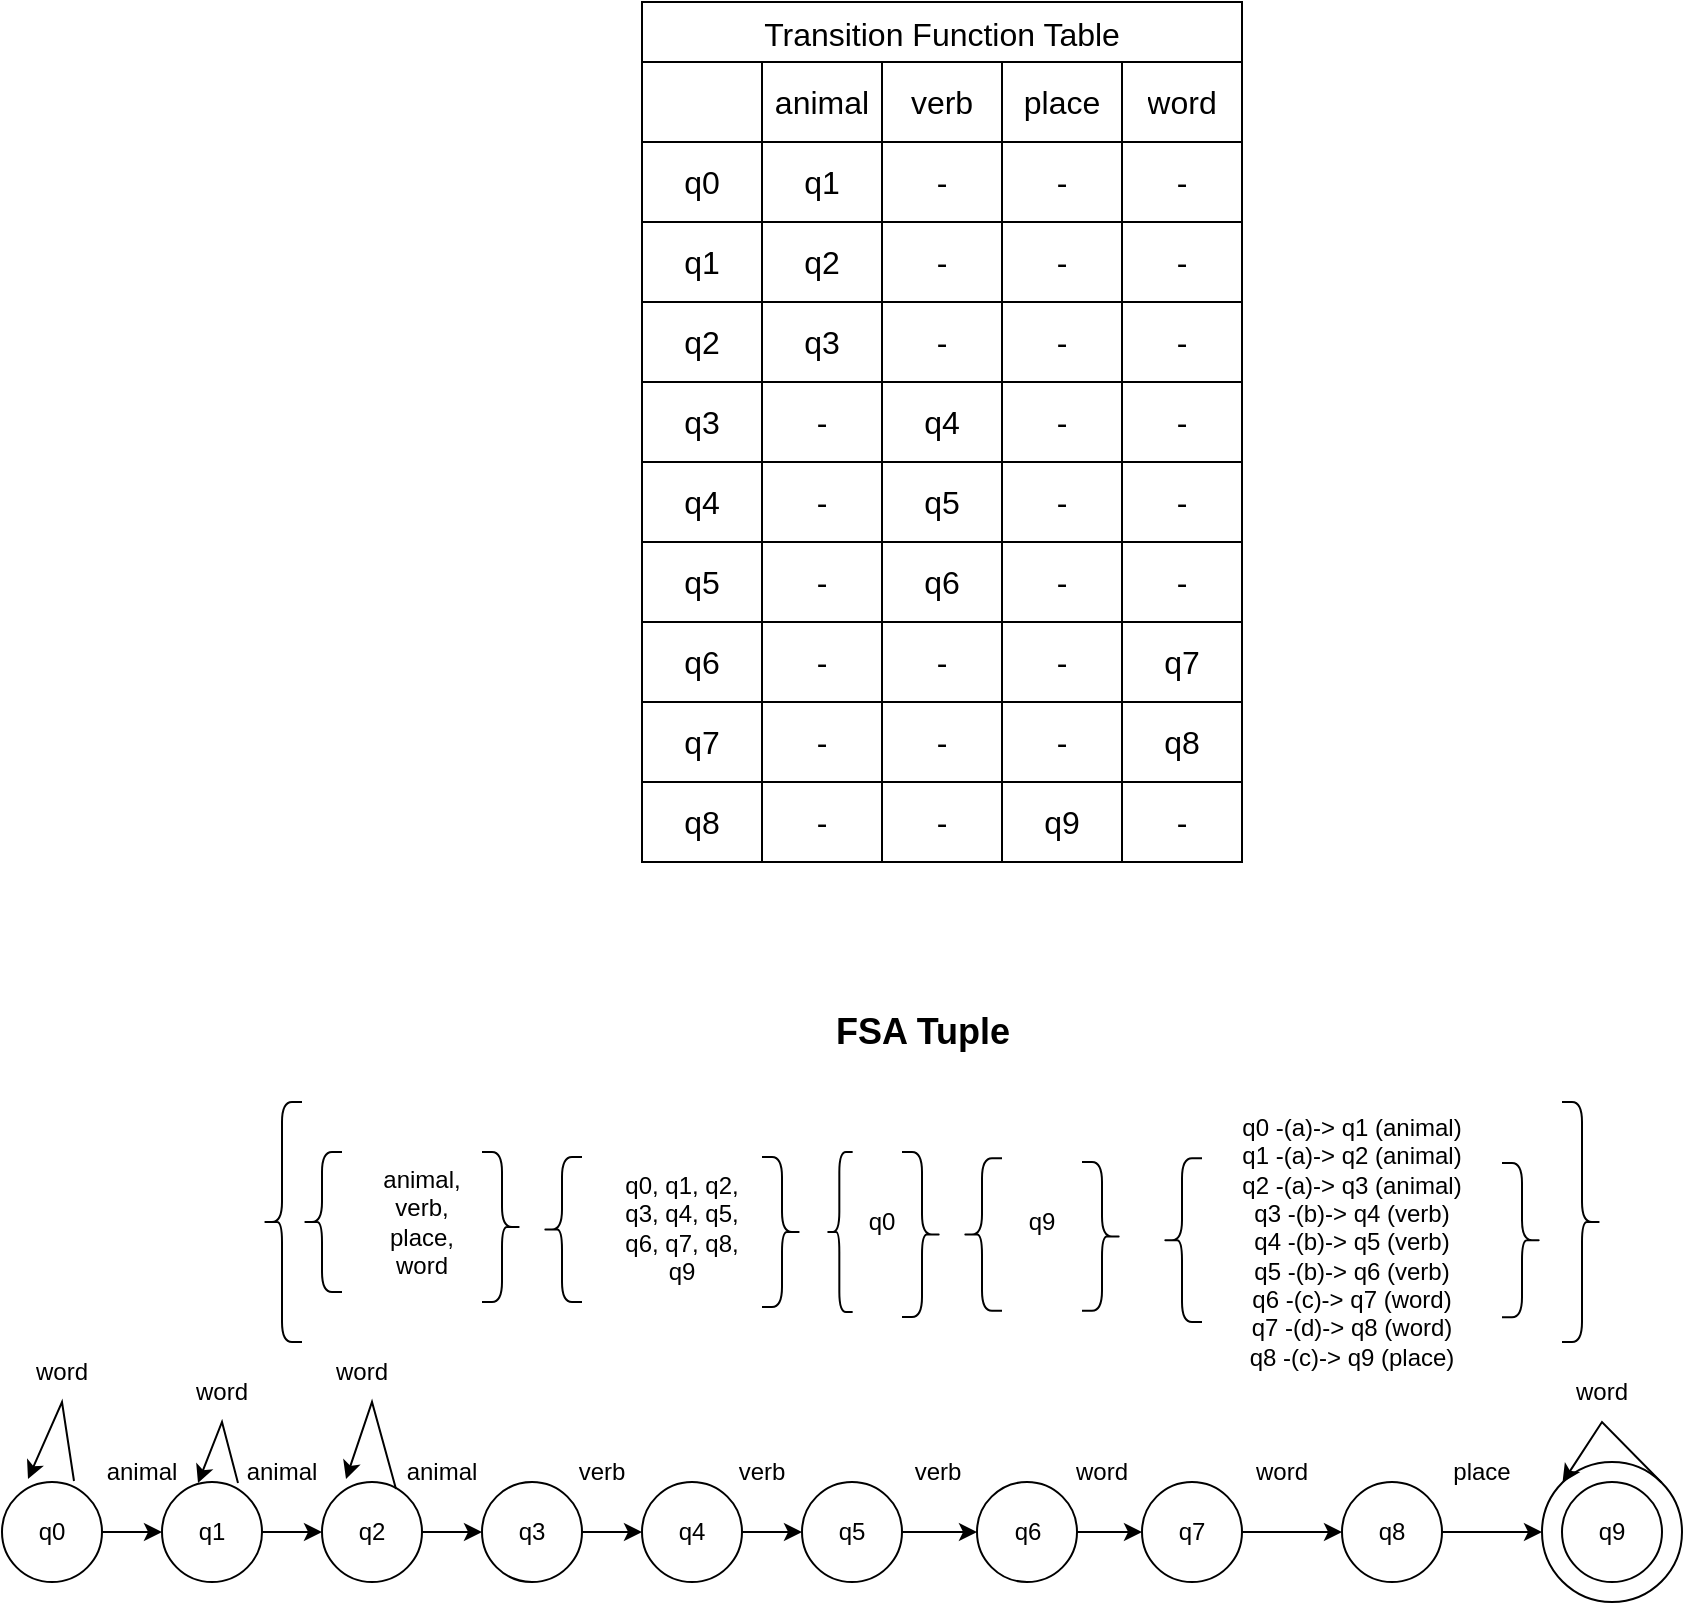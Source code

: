 <mxfile version="21.6.5" type="github">
  <diagram name="Page-1" id="jSzNuk75Itry_d742QIJ">
    <mxGraphModel dx="954" dy="610" grid="1" gridSize="10" guides="1" tooltips="1" connect="1" arrows="1" fold="1" page="1" pageScale="1" pageWidth="850" pageHeight="1100" math="0" shadow="0">
      <root>
        <mxCell id="0" />
        <mxCell id="1" parent="0" />
        <mxCell id="njm8dsKl_3THMMB9g07H-5" value="Transition Function Table" style="shape=table;startSize=30;container=1;collapsible=0;childLayout=tableLayout;strokeColor=default;fontSize=16;" vertex="1" parent="1">
          <mxGeometry x="320" y="200" width="300" height="430" as="geometry" />
        </mxCell>
        <mxCell id="njm8dsKl_3THMMB9g07H-6" value="" style="shape=tableRow;horizontal=0;startSize=0;swimlaneHead=0;swimlaneBody=0;strokeColor=inherit;top=0;left=0;bottom=0;right=0;collapsible=0;dropTarget=0;fillColor=none;points=[[0,0.5],[1,0.5]];portConstraint=eastwest;fontSize=16;" vertex="1" parent="njm8dsKl_3THMMB9g07H-5">
          <mxGeometry y="30" width="300" height="40" as="geometry" />
        </mxCell>
        <mxCell id="njm8dsKl_3THMMB9g07H-7" value="" style="shape=partialRectangle;html=1;whiteSpace=wrap;connectable=0;strokeColor=inherit;overflow=hidden;fillColor=none;top=0;left=0;bottom=0;right=0;pointerEvents=1;fontSize=16;" vertex="1" parent="njm8dsKl_3THMMB9g07H-6">
          <mxGeometry width="60" height="40" as="geometry">
            <mxRectangle width="60" height="40" as="alternateBounds" />
          </mxGeometry>
        </mxCell>
        <mxCell id="njm8dsKl_3THMMB9g07H-8" value="animal" style="shape=partialRectangle;html=1;whiteSpace=wrap;connectable=0;strokeColor=inherit;overflow=hidden;fillColor=none;top=0;left=0;bottom=0;right=0;pointerEvents=1;fontSize=16;" vertex="1" parent="njm8dsKl_3THMMB9g07H-6">
          <mxGeometry x="60" width="60" height="40" as="geometry">
            <mxRectangle width="60" height="40" as="alternateBounds" />
          </mxGeometry>
        </mxCell>
        <mxCell id="njm8dsKl_3THMMB9g07H-9" value="verb" style="shape=partialRectangle;html=1;whiteSpace=wrap;connectable=0;strokeColor=inherit;overflow=hidden;fillColor=none;top=0;left=0;bottom=0;right=0;pointerEvents=1;fontSize=16;" vertex="1" parent="njm8dsKl_3THMMB9g07H-6">
          <mxGeometry x="120" width="60" height="40" as="geometry">
            <mxRectangle width="60" height="40" as="alternateBounds" />
          </mxGeometry>
        </mxCell>
        <mxCell id="njm8dsKl_3THMMB9g07H-38" value="place" style="shape=partialRectangle;html=1;whiteSpace=wrap;connectable=0;strokeColor=inherit;overflow=hidden;fillColor=none;top=0;left=0;bottom=0;right=0;pointerEvents=1;fontSize=16;" vertex="1" parent="njm8dsKl_3THMMB9g07H-6">
          <mxGeometry x="180" width="60" height="40" as="geometry">
            <mxRectangle width="60" height="40" as="alternateBounds" />
          </mxGeometry>
        </mxCell>
        <mxCell id="njm8dsKl_3THMMB9g07H-77" value="word" style="shape=partialRectangle;html=1;whiteSpace=wrap;connectable=0;strokeColor=inherit;overflow=hidden;fillColor=none;top=0;left=0;bottom=0;right=0;pointerEvents=1;fontSize=16;" vertex="1" parent="njm8dsKl_3THMMB9g07H-6">
          <mxGeometry x="240" width="60" height="40" as="geometry">
            <mxRectangle width="60" height="40" as="alternateBounds" />
          </mxGeometry>
        </mxCell>
        <mxCell id="njm8dsKl_3THMMB9g07H-10" value="" style="shape=tableRow;horizontal=0;startSize=0;swimlaneHead=0;swimlaneBody=0;strokeColor=inherit;top=0;left=0;bottom=0;right=0;collapsible=0;dropTarget=0;fillColor=none;points=[[0,0.5],[1,0.5]];portConstraint=eastwest;fontSize=16;" vertex="1" parent="njm8dsKl_3THMMB9g07H-5">
          <mxGeometry y="70" width="300" height="40" as="geometry" />
        </mxCell>
        <mxCell id="njm8dsKl_3THMMB9g07H-11" value="q0" style="shape=partialRectangle;html=1;whiteSpace=wrap;connectable=0;strokeColor=inherit;overflow=hidden;fillColor=none;top=0;left=0;bottom=0;right=0;pointerEvents=1;fontSize=16;" vertex="1" parent="njm8dsKl_3THMMB9g07H-10">
          <mxGeometry width="60" height="40" as="geometry">
            <mxRectangle width="60" height="40" as="alternateBounds" />
          </mxGeometry>
        </mxCell>
        <mxCell id="njm8dsKl_3THMMB9g07H-12" value="q1" style="shape=partialRectangle;html=1;whiteSpace=wrap;connectable=0;strokeColor=inherit;overflow=hidden;fillColor=none;top=0;left=0;bottom=0;right=0;pointerEvents=1;fontSize=16;" vertex="1" parent="njm8dsKl_3THMMB9g07H-10">
          <mxGeometry x="60" width="60" height="40" as="geometry">
            <mxRectangle width="60" height="40" as="alternateBounds" />
          </mxGeometry>
        </mxCell>
        <mxCell id="njm8dsKl_3THMMB9g07H-13" value="-" style="shape=partialRectangle;html=1;whiteSpace=wrap;connectable=0;strokeColor=inherit;overflow=hidden;fillColor=none;top=0;left=0;bottom=0;right=0;pointerEvents=1;fontSize=16;" vertex="1" parent="njm8dsKl_3THMMB9g07H-10">
          <mxGeometry x="120" width="60" height="40" as="geometry">
            <mxRectangle width="60" height="40" as="alternateBounds" />
          </mxGeometry>
        </mxCell>
        <mxCell id="njm8dsKl_3THMMB9g07H-39" value="-" style="shape=partialRectangle;html=1;whiteSpace=wrap;connectable=0;strokeColor=inherit;overflow=hidden;fillColor=none;top=0;left=0;bottom=0;right=0;pointerEvents=1;fontSize=16;" vertex="1" parent="njm8dsKl_3THMMB9g07H-10">
          <mxGeometry x="180" width="60" height="40" as="geometry">
            <mxRectangle width="60" height="40" as="alternateBounds" />
          </mxGeometry>
        </mxCell>
        <mxCell id="njm8dsKl_3THMMB9g07H-78" value="-" style="shape=partialRectangle;html=1;whiteSpace=wrap;connectable=0;strokeColor=inherit;overflow=hidden;fillColor=none;top=0;left=0;bottom=0;right=0;pointerEvents=1;fontSize=16;" vertex="1" parent="njm8dsKl_3THMMB9g07H-10">
          <mxGeometry x="240" width="60" height="40" as="geometry">
            <mxRectangle width="60" height="40" as="alternateBounds" />
          </mxGeometry>
        </mxCell>
        <mxCell id="njm8dsKl_3THMMB9g07H-14" value="" style="shape=tableRow;horizontal=0;startSize=0;swimlaneHead=0;swimlaneBody=0;strokeColor=inherit;top=0;left=0;bottom=0;right=0;collapsible=0;dropTarget=0;fillColor=none;points=[[0,0.5],[1,0.5]];portConstraint=eastwest;fontSize=16;" vertex="1" parent="njm8dsKl_3THMMB9g07H-5">
          <mxGeometry y="110" width="300" height="40" as="geometry" />
        </mxCell>
        <mxCell id="njm8dsKl_3THMMB9g07H-15" value="q1" style="shape=partialRectangle;html=1;whiteSpace=wrap;connectable=0;strokeColor=inherit;overflow=hidden;fillColor=none;top=0;left=0;bottom=0;right=0;pointerEvents=1;fontSize=16;" vertex="1" parent="njm8dsKl_3THMMB9g07H-14">
          <mxGeometry width="60" height="40" as="geometry">
            <mxRectangle width="60" height="40" as="alternateBounds" />
          </mxGeometry>
        </mxCell>
        <mxCell id="njm8dsKl_3THMMB9g07H-16" value="q2" style="shape=partialRectangle;html=1;whiteSpace=wrap;connectable=0;strokeColor=inherit;overflow=hidden;fillColor=none;top=0;left=0;bottom=0;right=0;pointerEvents=1;fontSize=16;" vertex="1" parent="njm8dsKl_3THMMB9g07H-14">
          <mxGeometry x="60" width="60" height="40" as="geometry">
            <mxRectangle width="60" height="40" as="alternateBounds" />
          </mxGeometry>
        </mxCell>
        <mxCell id="njm8dsKl_3THMMB9g07H-17" value="-" style="shape=partialRectangle;html=1;whiteSpace=wrap;connectable=0;strokeColor=inherit;overflow=hidden;fillColor=none;top=0;left=0;bottom=0;right=0;pointerEvents=1;fontSize=16;" vertex="1" parent="njm8dsKl_3THMMB9g07H-14">
          <mxGeometry x="120" width="60" height="40" as="geometry">
            <mxRectangle width="60" height="40" as="alternateBounds" />
          </mxGeometry>
        </mxCell>
        <mxCell id="njm8dsKl_3THMMB9g07H-40" value="-" style="shape=partialRectangle;html=1;whiteSpace=wrap;connectable=0;strokeColor=inherit;overflow=hidden;fillColor=none;top=0;left=0;bottom=0;right=0;pointerEvents=1;fontSize=16;" vertex="1" parent="njm8dsKl_3THMMB9g07H-14">
          <mxGeometry x="180" width="60" height="40" as="geometry">
            <mxRectangle width="60" height="40" as="alternateBounds" />
          </mxGeometry>
        </mxCell>
        <mxCell id="njm8dsKl_3THMMB9g07H-79" value="-" style="shape=partialRectangle;html=1;whiteSpace=wrap;connectable=0;strokeColor=inherit;overflow=hidden;fillColor=none;top=0;left=0;bottom=0;right=0;pointerEvents=1;fontSize=16;" vertex="1" parent="njm8dsKl_3THMMB9g07H-14">
          <mxGeometry x="240" width="60" height="40" as="geometry">
            <mxRectangle width="60" height="40" as="alternateBounds" />
          </mxGeometry>
        </mxCell>
        <mxCell id="njm8dsKl_3THMMB9g07H-51" style="shape=tableRow;horizontal=0;startSize=0;swimlaneHead=0;swimlaneBody=0;strokeColor=inherit;top=0;left=0;bottom=0;right=0;collapsible=0;dropTarget=0;fillColor=none;points=[[0,0.5],[1,0.5]];portConstraint=eastwest;fontSize=16;" vertex="1" parent="njm8dsKl_3THMMB9g07H-5">
          <mxGeometry y="150" width="300" height="40" as="geometry" />
        </mxCell>
        <mxCell id="njm8dsKl_3THMMB9g07H-52" value="q2" style="shape=partialRectangle;html=1;whiteSpace=wrap;connectable=0;strokeColor=inherit;overflow=hidden;fillColor=none;top=0;left=0;bottom=0;right=0;pointerEvents=1;fontSize=16;" vertex="1" parent="njm8dsKl_3THMMB9g07H-51">
          <mxGeometry width="60" height="40" as="geometry">
            <mxRectangle width="60" height="40" as="alternateBounds" />
          </mxGeometry>
        </mxCell>
        <mxCell id="njm8dsKl_3THMMB9g07H-53" value="q3" style="shape=partialRectangle;html=1;whiteSpace=wrap;connectable=0;strokeColor=inherit;overflow=hidden;fillColor=none;top=0;left=0;bottom=0;right=0;pointerEvents=1;fontSize=16;" vertex="1" parent="njm8dsKl_3THMMB9g07H-51">
          <mxGeometry x="60" width="60" height="40" as="geometry">
            <mxRectangle width="60" height="40" as="alternateBounds" />
          </mxGeometry>
        </mxCell>
        <mxCell id="njm8dsKl_3THMMB9g07H-54" value="-" style="shape=partialRectangle;html=1;whiteSpace=wrap;connectable=0;strokeColor=inherit;overflow=hidden;fillColor=none;top=0;left=0;bottom=0;right=0;pointerEvents=1;fontSize=16;" vertex="1" parent="njm8dsKl_3THMMB9g07H-51">
          <mxGeometry x="120" width="60" height="40" as="geometry">
            <mxRectangle width="60" height="40" as="alternateBounds" />
          </mxGeometry>
        </mxCell>
        <mxCell id="njm8dsKl_3THMMB9g07H-55" value="-" style="shape=partialRectangle;html=1;whiteSpace=wrap;connectable=0;strokeColor=inherit;overflow=hidden;fillColor=none;top=0;left=0;bottom=0;right=0;pointerEvents=1;fontSize=16;" vertex="1" parent="njm8dsKl_3THMMB9g07H-51">
          <mxGeometry x="180" width="60" height="40" as="geometry">
            <mxRectangle width="60" height="40" as="alternateBounds" />
          </mxGeometry>
        </mxCell>
        <mxCell id="njm8dsKl_3THMMB9g07H-80" value="-" style="shape=partialRectangle;html=1;whiteSpace=wrap;connectable=0;strokeColor=inherit;overflow=hidden;fillColor=none;top=0;left=0;bottom=0;right=0;pointerEvents=1;fontSize=16;" vertex="1" parent="njm8dsKl_3THMMB9g07H-51">
          <mxGeometry x="240" width="60" height="40" as="geometry">
            <mxRectangle width="60" height="40" as="alternateBounds" />
          </mxGeometry>
        </mxCell>
        <mxCell id="njm8dsKl_3THMMB9g07H-18" style="shape=tableRow;horizontal=0;startSize=0;swimlaneHead=0;swimlaneBody=0;strokeColor=inherit;top=0;left=0;bottom=0;right=0;collapsible=0;dropTarget=0;fillColor=none;points=[[0,0.5],[1,0.5]];portConstraint=eastwest;fontSize=16;" vertex="1" parent="njm8dsKl_3THMMB9g07H-5">
          <mxGeometry y="190" width="300" height="40" as="geometry" />
        </mxCell>
        <mxCell id="njm8dsKl_3THMMB9g07H-19" value="q3" style="shape=partialRectangle;html=1;whiteSpace=wrap;connectable=0;strokeColor=inherit;overflow=hidden;fillColor=none;top=0;left=0;bottom=0;right=0;pointerEvents=1;fontSize=16;" vertex="1" parent="njm8dsKl_3THMMB9g07H-18">
          <mxGeometry width="60" height="40" as="geometry">
            <mxRectangle width="60" height="40" as="alternateBounds" />
          </mxGeometry>
        </mxCell>
        <mxCell id="njm8dsKl_3THMMB9g07H-20" value="-" style="shape=partialRectangle;html=1;whiteSpace=wrap;connectable=0;strokeColor=inherit;overflow=hidden;fillColor=none;top=0;left=0;bottom=0;right=0;pointerEvents=1;fontSize=16;" vertex="1" parent="njm8dsKl_3THMMB9g07H-18">
          <mxGeometry x="60" width="60" height="40" as="geometry">
            <mxRectangle width="60" height="40" as="alternateBounds" />
          </mxGeometry>
        </mxCell>
        <mxCell id="njm8dsKl_3THMMB9g07H-21" value="q4" style="shape=partialRectangle;html=1;whiteSpace=wrap;connectable=0;strokeColor=inherit;overflow=hidden;fillColor=none;top=0;left=0;bottom=0;right=0;pointerEvents=1;fontSize=16;" vertex="1" parent="njm8dsKl_3THMMB9g07H-18">
          <mxGeometry x="120" width="60" height="40" as="geometry">
            <mxRectangle width="60" height="40" as="alternateBounds" />
          </mxGeometry>
        </mxCell>
        <mxCell id="njm8dsKl_3THMMB9g07H-41" value="-" style="shape=partialRectangle;html=1;whiteSpace=wrap;connectable=0;strokeColor=inherit;overflow=hidden;fillColor=none;top=0;left=0;bottom=0;right=0;pointerEvents=1;fontSize=16;" vertex="1" parent="njm8dsKl_3THMMB9g07H-18">
          <mxGeometry x="180" width="60" height="40" as="geometry">
            <mxRectangle width="60" height="40" as="alternateBounds" />
          </mxGeometry>
        </mxCell>
        <mxCell id="njm8dsKl_3THMMB9g07H-81" value="-" style="shape=partialRectangle;html=1;whiteSpace=wrap;connectable=0;strokeColor=inherit;overflow=hidden;fillColor=none;top=0;left=0;bottom=0;right=0;pointerEvents=1;fontSize=16;" vertex="1" parent="njm8dsKl_3THMMB9g07H-18">
          <mxGeometry x="240" width="60" height="40" as="geometry">
            <mxRectangle width="60" height="40" as="alternateBounds" />
          </mxGeometry>
        </mxCell>
        <mxCell id="njm8dsKl_3THMMB9g07H-22" style="shape=tableRow;horizontal=0;startSize=0;swimlaneHead=0;swimlaneBody=0;strokeColor=inherit;top=0;left=0;bottom=0;right=0;collapsible=0;dropTarget=0;fillColor=none;points=[[0,0.5],[1,0.5]];portConstraint=eastwest;fontSize=16;" vertex="1" parent="njm8dsKl_3THMMB9g07H-5">
          <mxGeometry y="230" width="300" height="40" as="geometry" />
        </mxCell>
        <mxCell id="njm8dsKl_3THMMB9g07H-23" value="q4" style="shape=partialRectangle;html=1;whiteSpace=wrap;connectable=0;strokeColor=inherit;overflow=hidden;fillColor=none;top=0;left=0;bottom=0;right=0;pointerEvents=1;fontSize=16;" vertex="1" parent="njm8dsKl_3THMMB9g07H-22">
          <mxGeometry width="60" height="40" as="geometry">
            <mxRectangle width="60" height="40" as="alternateBounds" />
          </mxGeometry>
        </mxCell>
        <mxCell id="njm8dsKl_3THMMB9g07H-24" value="-" style="shape=partialRectangle;html=1;whiteSpace=wrap;connectable=0;strokeColor=inherit;overflow=hidden;fillColor=none;top=0;left=0;bottom=0;right=0;pointerEvents=1;fontSize=16;" vertex="1" parent="njm8dsKl_3THMMB9g07H-22">
          <mxGeometry x="60" width="60" height="40" as="geometry">
            <mxRectangle width="60" height="40" as="alternateBounds" />
          </mxGeometry>
        </mxCell>
        <mxCell id="njm8dsKl_3THMMB9g07H-25" value="q5" style="shape=partialRectangle;html=1;whiteSpace=wrap;connectable=0;strokeColor=inherit;overflow=hidden;fillColor=none;top=0;left=0;bottom=0;right=0;pointerEvents=1;fontSize=16;" vertex="1" parent="njm8dsKl_3THMMB9g07H-22">
          <mxGeometry x="120" width="60" height="40" as="geometry">
            <mxRectangle width="60" height="40" as="alternateBounds" />
          </mxGeometry>
        </mxCell>
        <mxCell id="njm8dsKl_3THMMB9g07H-42" value="-" style="shape=partialRectangle;html=1;whiteSpace=wrap;connectable=0;strokeColor=inherit;overflow=hidden;fillColor=none;top=0;left=0;bottom=0;right=0;pointerEvents=1;fontSize=16;" vertex="1" parent="njm8dsKl_3THMMB9g07H-22">
          <mxGeometry x="180" width="60" height="40" as="geometry">
            <mxRectangle width="60" height="40" as="alternateBounds" />
          </mxGeometry>
        </mxCell>
        <mxCell id="njm8dsKl_3THMMB9g07H-82" value="-" style="shape=partialRectangle;html=1;whiteSpace=wrap;connectable=0;strokeColor=inherit;overflow=hidden;fillColor=none;top=0;left=0;bottom=0;right=0;pointerEvents=1;fontSize=16;" vertex="1" parent="njm8dsKl_3THMMB9g07H-22">
          <mxGeometry x="240" width="60" height="40" as="geometry">
            <mxRectangle width="60" height="40" as="alternateBounds" />
          </mxGeometry>
        </mxCell>
        <mxCell id="njm8dsKl_3THMMB9g07H-26" style="shape=tableRow;horizontal=0;startSize=0;swimlaneHead=0;swimlaneBody=0;strokeColor=inherit;top=0;left=0;bottom=0;right=0;collapsible=0;dropTarget=0;fillColor=none;points=[[0,0.5],[1,0.5]];portConstraint=eastwest;fontSize=16;" vertex="1" parent="njm8dsKl_3THMMB9g07H-5">
          <mxGeometry y="270" width="300" height="40" as="geometry" />
        </mxCell>
        <mxCell id="njm8dsKl_3THMMB9g07H-27" value="q5" style="shape=partialRectangle;html=1;whiteSpace=wrap;connectable=0;strokeColor=inherit;overflow=hidden;fillColor=none;top=0;left=0;bottom=0;right=0;pointerEvents=1;fontSize=16;" vertex="1" parent="njm8dsKl_3THMMB9g07H-26">
          <mxGeometry width="60" height="40" as="geometry">
            <mxRectangle width="60" height="40" as="alternateBounds" />
          </mxGeometry>
        </mxCell>
        <mxCell id="njm8dsKl_3THMMB9g07H-28" value="-" style="shape=partialRectangle;html=1;whiteSpace=wrap;connectable=0;strokeColor=inherit;overflow=hidden;fillColor=none;top=0;left=0;bottom=0;right=0;pointerEvents=1;fontSize=16;" vertex="1" parent="njm8dsKl_3THMMB9g07H-26">
          <mxGeometry x="60" width="60" height="40" as="geometry">
            <mxRectangle width="60" height="40" as="alternateBounds" />
          </mxGeometry>
        </mxCell>
        <mxCell id="njm8dsKl_3THMMB9g07H-29" value="q6" style="shape=partialRectangle;html=1;whiteSpace=wrap;connectable=0;strokeColor=inherit;overflow=hidden;fillColor=none;top=0;left=0;bottom=0;right=0;pointerEvents=1;fontSize=16;" vertex="1" parent="njm8dsKl_3THMMB9g07H-26">
          <mxGeometry x="120" width="60" height="40" as="geometry">
            <mxRectangle width="60" height="40" as="alternateBounds" />
          </mxGeometry>
        </mxCell>
        <mxCell id="njm8dsKl_3THMMB9g07H-43" value="-" style="shape=partialRectangle;html=1;whiteSpace=wrap;connectable=0;strokeColor=inherit;overflow=hidden;fillColor=none;top=0;left=0;bottom=0;right=0;pointerEvents=1;fontSize=16;" vertex="1" parent="njm8dsKl_3THMMB9g07H-26">
          <mxGeometry x="180" width="60" height="40" as="geometry">
            <mxRectangle width="60" height="40" as="alternateBounds" />
          </mxGeometry>
        </mxCell>
        <mxCell id="njm8dsKl_3THMMB9g07H-83" value="-" style="shape=partialRectangle;html=1;whiteSpace=wrap;connectable=0;strokeColor=inherit;overflow=hidden;fillColor=none;top=0;left=0;bottom=0;right=0;pointerEvents=1;fontSize=16;" vertex="1" parent="njm8dsKl_3THMMB9g07H-26">
          <mxGeometry x="240" width="60" height="40" as="geometry">
            <mxRectangle width="60" height="40" as="alternateBounds" />
          </mxGeometry>
        </mxCell>
        <mxCell id="njm8dsKl_3THMMB9g07H-30" style="shape=tableRow;horizontal=0;startSize=0;swimlaneHead=0;swimlaneBody=0;strokeColor=inherit;top=0;left=0;bottom=0;right=0;collapsible=0;dropTarget=0;fillColor=none;points=[[0,0.5],[1,0.5]];portConstraint=eastwest;fontSize=16;" vertex="1" parent="njm8dsKl_3THMMB9g07H-5">
          <mxGeometry y="310" width="300" height="40" as="geometry" />
        </mxCell>
        <mxCell id="njm8dsKl_3THMMB9g07H-31" value="q6" style="shape=partialRectangle;html=1;whiteSpace=wrap;connectable=0;strokeColor=inherit;overflow=hidden;fillColor=none;top=0;left=0;bottom=0;right=0;pointerEvents=1;fontSize=16;" vertex="1" parent="njm8dsKl_3THMMB9g07H-30">
          <mxGeometry width="60" height="40" as="geometry">
            <mxRectangle width="60" height="40" as="alternateBounds" />
          </mxGeometry>
        </mxCell>
        <mxCell id="njm8dsKl_3THMMB9g07H-32" value="-" style="shape=partialRectangle;html=1;whiteSpace=wrap;connectable=0;strokeColor=inherit;overflow=hidden;fillColor=none;top=0;left=0;bottom=0;right=0;pointerEvents=1;fontSize=16;" vertex="1" parent="njm8dsKl_3THMMB9g07H-30">
          <mxGeometry x="60" width="60" height="40" as="geometry">
            <mxRectangle width="60" height="40" as="alternateBounds" />
          </mxGeometry>
        </mxCell>
        <mxCell id="njm8dsKl_3THMMB9g07H-33" value="-" style="shape=partialRectangle;html=1;whiteSpace=wrap;connectable=0;strokeColor=inherit;overflow=hidden;fillColor=none;top=0;left=0;bottom=0;right=0;pointerEvents=1;fontSize=16;" vertex="1" parent="njm8dsKl_3THMMB9g07H-30">
          <mxGeometry x="120" width="60" height="40" as="geometry">
            <mxRectangle width="60" height="40" as="alternateBounds" />
          </mxGeometry>
        </mxCell>
        <mxCell id="njm8dsKl_3THMMB9g07H-44" value="-" style="shape=partialRectangle;html=1;whiteSpace=wrap;connectable=0;strokeColor=inherit;overflow=hidden;fillColor=none;top=0;left=0;bottom=0;right=0;pointerEvents=1;fontSize=16;" vertex="1" parent="njm8dsKl_3THMMB9g07H-30">
          <mxGeometry x="180" width="60" height="40" as="geometry">
            <mxRectangle width="60" height="40" as="alternateBounds" />
          </mxGeometry>
        </mxCell>
        <mxCell id="njm8dsKl_3THMMB9g07H-84" value="q7" style="shape=partialRectangle;html=1;whiteSpace=wrap;connectable=0;strokeColor=inherit;overflow=hidden;fillColor=none;top=0;left=0;bottom=0;right=0;pointerEvents=1;fontSize=16;" vertex="1" parent="njm8dsKl_3THMMB9g07H-30">
          <mxGeometry x="240" width="60" height="40" as="geometry">
            <mxRectangle width="60" height="40" as="alternateBounds" />
          </mxGeometry>
        </mxCell>
        <mxCell id="njm8dsKl_3THMMB9g07H-34" style="shape=tableRow;horizontal=0;startSize=0;swimlaneHead=0;swimlaneBody=0;strokeColor=inherit;top=0;left=0;bottom=0;right=0;collapsible=0;dropTarget=0;fillColor=none;points=[[0,0.5],[1,0.5]];portConstraint=eastwest;fontSize=16;" vertex="1" parent="njm8dsKl_3THMMB9g07H-5">
          <mxGeometry y="350" width="300" height="40" as="geometry" />
        </mxCell>
        <mxCell id="njm8dsKl_3THMMB9g07H-35" value="q7" style="shape=partialRectangle;html=1;whiteSpace=wrap;connectable=0;strokeColor=inherit;overflow=hidden;fillColor=none;top=0;left=0;bottom=0;right=0;pointerEvents=1;fontSize=16;" vertex="1" parent="njm8dsKl_3THMMB9g07H-34">
          <mxGeometry width="60" height="40" as="geometry">
            <mxRectangle width="60" height="40" as="alternateBounds" />
          </mxGeometry>
        </mxCell>
        <mxCell id="njm8dsKl_3THMMB9g07H-36" value="-" style="shape=partialRectangle;html=1;whiteSpace=wrap;connectable=0;strokeColor=inherit;overflow=hidden;fillColor=none;top=0;left=0;bottom=0;right=0;pointerEvents=1;fontSize=16;" vertex="1" parent="njm8dsKl_3THMMB9g07H-34">
          <mxGeometry x="60" width="60" height="40" as="geometry">
            <mxRectangle width="60" height="40" as="alternateBounds" />
          </mxGeometry>
        </mxCell>
        <mxCell id="njm8dsKl_3THMMB9g07H-37" value="-" style="shape=partialRectangle;html=1;whiteSpace=wrap;connectable=0;strokeColor=inherit;overflow=hidden;fillColor=none;top=0;left=0;bottom=0;right=0;pointerEvents=1;fontSize=16;" vertex="1" parent="njm8dsKl_3THMMB9g07H-34">
          <mxGeometry x="120" width="60" height="40" as="geometry">
            <mxRectangle width="60" height="40" as="alternateBounds" />
          </mxGeometry>
        </mxCell>
        <mxCell id="njm8dsKl_3THMMB9g07H-45" value="-" style="shape=partialRectangle;html=1;whiteSpace=wrap;connectable=0;strokeColor=inherit;overflow=hidden;fillColor=none;top=0;left=0;bottom=0;right=0;pointerEvents=1;fontSize=16;" vertex="1" parent="njm8dsKl_3THMMB9g07H-34">
          <mxGeometry x="180" width="60" height="40" as="geometry">
            <mxRectangle width="60" height="40" as="alternateBounds" />
          </mxGeometry>
        </mxCell>
        <mxCell id="njm8dsKl_3THMMB9g07H-85" value="q8" style="shape=partialRectangle;html=1;whiteSpace=wrap;connectable=0;strokeColor=inherit;overflow=hidden;fillColor=none;top=0;left=0;bottom=0;right=0;pointerEvents=1;fontSize=16;" vertex="1" parent="njm8dsKl_3THMMB9g07H-34">
          <mxGeometry x="240" width="60" height="40" as="geometry">
            <mxRectangle width="60" height="40" as="alternateBounds" />
          </mxGeometry>
        </mxCell>
        <mxCell id="njm8dsKl_3THMMB9g07H-86" style="shape=tableRow;horizontal=0;startSize=0;swimlaneHead=0;swimlaneBody=0;strokeColor=inherit;top=0;left=0;bottom=0;right=0;collapsible=0;dropTarget=0;fillColor=none;points=[[0,0.5],[1,0.5]];portConstraint=eastwest;fontSize=16;" vertex="1" parent="njm8dsKl_3THMMB9g07H-5">
          <mxGeometry y="390" width="300" height="40" as="geometry" />
        </mxCell>
        <mxCell id="njm8dsKl_3THMMB9g07H-87" value="q8" style="shape=partialRectangle;html=1;whiteSpace=wrap;connectable=0;strokeColor=inherit;overflow=hidden;fillColor=none;top=0;left=0;bottom=0;right=0;pointerEvents=1;fontSize=16;" vertex="1" parent="njm8dsKl_3THMMB9g07H-86">
          <mxGeometry width="60" height="40" as="geometry">
            <mxRectangle width="60" height="40" as="alternateBounds" />
          </mxGeometry>
        </mxCell>
        <mxCell id="njm8dsKl_3THMMB9g07H-88" value="-" style="shape=partialRectangle;html=1;whiteSpace=wrap;connectable=0;strokeColor=inherit;overflow=hidden;fillColor=none;top=0;left=0;bottom=0;right=0;pointerEvents=1;fontSize=16;" vertex="1" parent="njm8dsKl_3THMMB9g07H-86">
          <mxGeometry x="60" width="60" height="40" as="geometry">
            <mxRectangle width="60" height="40" as="alternateBounds" />
          </mxGeometry>
        </mxCell>
        <mxCell id="njm8dsKl_3THMMB9g07H-89" value="-" style="shape=partialRectangle;html=1;whiteSpace=wrap;connectable=0;strokeColor=inherit;overflow=hidden;fillColor=none;top=0;left=0;bottom=0;right=0;pointerEvents=1;fontSize=16;" vertex="1" parent="njm8dsKl_3THMMB9g07H-86">
          <mxGeometry x="120" width="60" height="40" as="geometry">
            <mxRectangle width="60" height="40" as="alternateBounds" />
          </mxGeometry>
        </mxCell>
        <mxCell id="njm8dsKl_3THMMB9g07H-90" value="q9" style="shape=partialRectangle;html=1;whiteSpace=wrap;connectable=0;strokeColor=inherit;overflow=hidden;fillColor=none;top=0;left=0;bottom=0;right=0;pointerEvents=1;fontSize=16;" vertex="1" parent="njm8dsKl_3THMMB9g07H-86">
          <mxGeometry x="180" width="60" height="40" as="geometry">
            <mxRectangle width="60" height="40" as="alternateBounds" />
          </mxGeometry>
        </mxCell>
        <mxCell id="njm8dsKl_3THMMB9g07H-91" value="-" style="shape=partialRectangle;html=1;whiteSpace=wrap;connectable=0;strokeColor=inherit;overflow=hidden;fillColor=none;top=0;left=0;bottom=0;right=0;pointerEvents=1;fontSize=16;" vertex="1" parent="njm8dsKl_3THMMB9g07H-86">
          <mxGeometry x="240" width="60" height="40" as="geometry">
            <mxRectangle width="60" height="40" as="alternateBounds" />
          </mxGeometry>
        </mxCell>
        <mxCell id="njm8dsKl_3THMMB9g07H-56" value="" style="shape=curlyBracket;whiteSpace=wrap;html=1;rounded=1;labelPosition=left;verticalLabelPosition=middle;align=right;verticalAlign=middle;size=0.5;" vertex="1" parent="1">
          <mxGeometry x="130" y="750" width="20" height="120" as="geometry" />
        </mxCell>
        <mxCell id="njm8dsKl_3THMMB9g07H-57" value="" style="shape=curlyBracket;whiteSpace=wrap;html=1;rounded=1;flipH=1;labelPosition=right;verticalLabelPosition=middle;align=left;verticalAlign=middle;" vertex="1" parent="1">
          <mxGeometry x="780" y="750" width="20" height="120" as="geometry" />
        </mxCell>
        <mxCell id="njm8dsKl_3THMMB9g07H-58" value="&lt;font style=&quot;font-size: 18px;&quot;&gt;&lt;b&gt;FSA Tuple&lt;/b&gt;&lt;/font&gt;" style="text;html=1;strokeColor=none;fillColor=none;align=center;verticalAlign=middle;whiteSpace=wrap;rounded=0;" vertex="1" parent="1">
          <mxGeometry x="382.5" y="700" width="155" height="30" as="geometry" />
        </mxCell>
        <mxCell id="njm8dsKl_3THMMB9g07H-59" value="" style="shape=curlyBracket;whiteSpace=wrap;html=1;rounded=1;labelPosition=left;verticalLabelPosition=middle;align=right;verticalAlign=middle;" vertex="1" parent="1">
          <mxGeometry x="150" y="775" width="20" height="70" as="geometry" />
        </mxCell>
        <mxCell id="njm8dsKl_3THMMB9g07H-60" value="animal, verb, place, word" style="text;html=1;strokeColor=none;fillColor=none;align=center;verticalAlign=middle;whiteSpace=wrap;rounded=0;" vertex="1" parent="1">
          <mxGeometry x="180" y="795" width="60" height="30" as="geometry" />
        </mxCell>
        <mxCell id="njm8dsKl_3THMMB9g07H-61" value="" style="shape=curlyBracket;whiteSpace=wrap;html=1;rounded=1;flipH=1;labelPosition=right;verticalLabelPosition=middle;align=left;verticalAlign=middle;" vertex="1" parent="1">
          <mxGeometry x="240" y="775" width="20" height="75" as="geometry" />
        </mxCell>
        <mxCell id="njm8dsKl_3THMMB9g07H-62" value="" style="shape=curlyBracket;whiteSpace=wrap;html=1;rounded=1;labelPosition=left;verticalLabelPosition=middle;align=right;verticalAlign=middle;" vertex="1" parent="1">
          <mxGeometry x="270" y="777.5" width="20" height="72.5" as="geometry" />
        </mxCell>
        <mxCell id="njm8dsKl_3THMMB9g07H-63" value="" style="shape=curlyBracket;whiteSpace=wrap;html=1;rounded=1;flipH=1;labelPosition=right;verticalLabelPosition=middle;align=left;verticalAlign=middle;" vertex="1" parent="1">
          <mxGeometry x="380" y="777.5" width="20" height="75" as="geometry" />
        </mxCell>
        <mxCell id="njm8dsKl_3THMMB9g07H-64" value="q0, q1, q2, q3, q4, q5, q6, q7, q8, q9" style="text;html=1;strokeColor=none;fillColor=none;align=center;verticalAlign=middle;whiteSpace=wrap;rounded=0;" vertex="1" parent="1">
          <mxGeometry x="310" y="797.5" width="60" height="30" as="geometry" />
        </mxCell>
        <mxCell id="njm8dsKl_3THMMB9g07H-65" value="" style="shape=curlyBracket;whiteSpace=wrap;html=1;rounded=1;labelPosition=left;verticalLabelPosition=middle;align=right;verticalAlign=middle;" vertex="1" parent="1">
          <mxGeometry x="412" y="775" width="13.33" height="80" as="geometry" />
        </mxCell>
        <mxCell id="njm8dsKl_3THMMB9g07H-68" value="" style="shape=curlyBracket;whiteSpace=wrap;html=1;rounded=1;flipH=1;labelPosition=right;verticalLabelPosition=middle;align=left;verticalAlign=middle;" vertex="1" parent="1">
          <mxGeometry x="450" y="775" width="20" height="82.5" as="geometry" />
        </mxCell>
        <mxCell id="njm8dsKl_3THMMB9g07H-69" value="q0" style="text;html=1;strokeColor=none;fillColor=none;align=center;verticalAlign=middle;whiteSpace=wrap;rounded=0;" vertex="1" parent="1">
          <mxGeometry x="410" y="795" width="60" height="30" as="geometry" />
        </mxCell>
        <mxCell id="njm8dsKl_3THMMB9g07H-70" value="" style="shape=curlyBracket;whiteSpace=wrap;html=1;rounded=1;labelPosition=left;verticalLabelPosition=middle;align=right;verticalAlign=middle;" vertex="1" parent="1">
          <mxGeometry x="480" y="778.13" width="20" height="76.25" as="geometry" />
        </mxCell>
        <mxCell id="njm8dsKl_3THMMB9g07H-71" value="" style="shape=curlyBracket;whiteSpace=wrap;html=1;rounded=1;flipH=1;labelPosition=right;verticalLabelPosition=middle;align=left;verticalAlign=middle;" vertex="1" parent="1">
          <mxGeometry x="540" y="780" width="20" height="74.38" as="geometry" />
        </mxCell>
        <mxCell id="njm8dsKl_3THMMB9g07H-72" value="q9" style="text;html=1;strokeColor=none;fillColor=none;align=center;verticalAlign=middle;whiteSpace=wrap;rounded=0;" vertex="1" parent="1">
          <mxGeometry x="490" y="795" width="60" height="30" as="geometry" />
        </mxCell>
        <mxCell id="njm8dsKl_3THMMB9g07H-73" value="" style="shape=curlyBracket;whiteSpace=wrap;html=1;rounded=1;labelPosition=left;verticalLabelPosition=middle;align=right;verticalAlign=middle;" vertex="1" parent="1">
          <mxGeometry x="580" y="778.13" width="20" height="81.87" as="geometry" />
        </mxCell>
        <mxCell id="njm8dsKl_3THMMB9g07H-74" value="" style="shape=curlyBracket;whiteSpace=wrap;html=1;rounded=1;flipH=1;labelPosition=right;verticalLabelPosition=middle;align=left;verticalAlign=middle;" vertex="1" parent="1">
          <mxGeometry x="750" y="780.47" width="20" height="77.19" as="geometry" />
        </mxCell>
        <mxCell id="njm8dsKl_3THMMB9g07H-76" value="&lt;div&gt;q0 -(a)-&amp;gt; q1 (animal)&lt;/div&gt;&lt;div&gt;q1 -(a)-&amp;gt; q2 (animal)&lt;/div&gt;&lt;div&gt;q2 -(a)-&amp;gt; q3 (animal)&lt;/div&gt;&lt;div&gt;q3 -(b)-&amp;gt; q4 (verb)&lt;/div&gt;&lt;div&gt;q4 -(b)-&amp;gt; q5 (verb)&lt;/div&gt;&lt;div&gt;q5 -(b)-&amp;gt; q6 (verb)&lt;/div&gt;&lt;div&gt;q6 -(c)-&amp;gt; q7 (word)&lt;/div&gt;&lt;div&gt;q7 -(d)-&amp;gt; q8 (word)&lt;/div&gt;&lt;div&gt;q8 -(c)-&amp;gt; q9 (place)&lt;/div&gt;" style="text;html=1;strokeColor=none;fillColor=none;align=center;verticalAlign=middle;whiteSpace=wrap;rounded=0;" vertex="1" parent="1">
          <mxGeometry x="590" y="780" width="170" height="80" as="geometry" />
        </mxCell>
        <mxCell id="njm8dsKl_3THMMB9g07H-92" value="q0" style="ellipse;whiteSpace=wrap;html=1;aspect=fixed;" vertex="1" parent="1">
          <mxGeometry y="940" width="50" height="50" as="geometry" />
        </mxCell>
        <mxCell id="njm8dsKl_3THMMB9g07H-93" value="q1" style="ellipse;whiteSpace=wrap;html=1;aspect=fixed;" vertex="1" parent="1">
          <mxGeometry x="80" y="940" width="50" height="50" as="geometry" />
        </mxCell>
        <mxCell id="njm8dsKl_3THMMB9g07H-94" value="q2" style="ellipse;whiteSpace=wrap;html=1;aspect=fixed;" vertex="1" parent="1">
          <mxGeometry x="160" y="940" width="50" height="50" as="geometry" />
        </mxCell>
        <mxCell id="njm8dsKl_3THMMB9g07H-95" value="q3" style="ellipse;whiteSpace=wrap;html=1;aspect=fixed;" vertex="1" parent="1">
          <mxGeometry x="240" y="940" width="50" height="50" as="geometry" />
        </mxCell>
        <mxCell id="njm8dsKl_3THMMB9g07H-96" value="q4" style="ellipse;whiteSpace=wrap;html=1;aspect=fixed;" vertex="1" parent="1">
          <mxGeometry x="320" y="940" width="50" height="50" as="geometry" />
        </mxCell>
        <mxCell id="njm8dsKl_3THMMB9g07H-97" value="q5" style="ellipse;whiteSpace=wrap;html=1;aspect=fixed;" vertex="1" parent="1">
          <mxGeometry x="400" y="940" width="50" height="50" as="geometry" />
        </mxCell>
        <mxCell id="njm8dsKl_3THMMB9g07H-98" value="q6" style="ellipse;whiteSpace=wrap;html=1;aspect=fixed;" vertex="1" parent="1">
          <mxGeometry x="487.5" y="940" width="50" height="50" as="geometry" />
        </mxCell>
        <mxCell id="njm8dsKl_3THMMB9g07H-99" value="q7" style="ellipse;whiteSpace=wrap;html=1;aspect=fixed;" vertex="1" parent="1">
          <mxGeometry x="570" y="940" width="50" height="50" as="geometry" />
        </mxCell>
        <mxCell id="njm8dsKl_3THMMB9g07H-101" value="" style="ellipse;whiteSpace=wrap;html=1;aspect=fixed;" vertex="1" parent="1">
          <mxGeometry x="770" y="930" width="70" height="70" as="geometry" />
        </mxCell>
        <mxCell id="njm8dsKl_3THMMB9g07H-102" value="q9" style="ellipse;whiteSpace=wrap;html=1;aspect=fixed;" vertex="1" parent="1">
          <mxGeometry x="780" y="940" width="50" height="50" as="geometry" />
        </mxCell>
        <mxCell id="njm8dsKl_3THMMB9g07H-103" value="q8" style="ellipse;whiteSpace=wrap;html=1;aspect=fixed;" vertex="1" parent="1">
          <mxGeometry x="670" y="940" width="50" height="50" as="geometry" />
        </mxCell>
        <mxCell id="njm8dsKl_3THMMB9g07H-104" value="" style="endArrow=classic;html=1;rounded=0;exitX=1;exitY=0.5;exitDx=0;exitDy=0;entryX=0;entryY=0.5;entryDx=0;entryDy=0;" edge="1" parent="1" source="njm8dsKl_3THMMB9g07H-92" target="njm8dsKl_3THMMB9g07H-93">
          <mxGeometry width="50" height="50" relative="1" as="geometry">
            <mxPoint x="420" y="990" as="sourcePoint" />
            <mxPoint x="470" y="940" as="targetPoint" />
          </mxGeometry>
        </mxCell>
        <mxCell id="njm8dsKl_3THMMB9g07H-105" value="" style="endArrow=classic;html=1;rounded=0;exitX=1;exitY=0.5;exitDx=0;exitDy=0;entryX=0;entryY=0.5;entryDx=0;entryDy=0;" edge="1" parent="1" source="njm8dsKl_3THMMB9g07H-93" target="njm8dsKl_3THMMB9g07H-94">
          <mxGeometry width="50" height="50" relative="1" as="geometry">
            <mxPoint x="420" y="990" as="sourcePoint" />
            <mxPoint x="470" y="940" as="targetPoint" />
          </mxGeometry>
        </mxCell>
        <mxCell id="njm8dsKl_3THMMB9g07H-106" value="" style="endArrow=classic;html=1;rounded=0;exitX=1;exitY=0.5;exitDx=0;exitDy=0;" edge="1" parent="1" source="njm8dsKl_3THMMB9g07H-94">
          <mxGeometry width="50" height="50" relative="1" as="geometry">
            <mxPoint x="420" y="990" as="sourcePoint" />
            <mxPoint x="240" y="965" as="targetPoint" />
          </mxGeometry>
        </mxCell>
        <mxCell id="njm8dsKl_3THMMB9g07H-107" value="" style="endArrow=classic;html=1;rounded=0;exitX=1;exitY=0.5;exitDx=0;exitDy=0;entryX=0;entryY=0.5;entryDx=0;entryDy=0;" edge="1" parent="1" source="njm8dsKl_3THMMB9g07H-95" target="njm8dsKl_3THMMB9g07H-96">
          <mxGeometry width="50" height="50" relative="1" as="geometry">
            <mxPoint x="420" y="990" as="sourcePoint" />
            <mxPoint x="470" y="940" as="targetPoint" />
          </mxGeometry>
        </mxCell>
        <mxCell id="njm8dsKl_3THMMB9g07H-108" value="" style="endArrow=classic;html=1;rounded=0;exitX=1;exitY=0.5;exitDx=0;exitDy=0;entryX=0;entryY=0.5;entryDx=0;entryDy=0;" edge="1" parent="1" source="njm8dsKl_3THMMB9g07H-96" target="njm8dsKl_3THMMB9g07H-97">
          <mxGeometry width="50" height="50" relative="1" as="geometry">
            <mxPoint x="420" y="990" as="sourcePoint" />
            <mxPoint x="470" y="940" as="targetPoint" />
          </mxGeometry>
        </mxCell>
        <mxCell id="njm8dsKl_3THMMB9g07H-109" value="" style="endArrow=classic;html=1;rounded=0;exitX=1;exitY=0.5;exitDx=0;exitDy=0;entryX=0;entryY=0.5;entryDx=0;entryDy=0;" edge="1" parent="1" source="njm8dsKl_3THMMB9g07H-97" target="njm8dsKl_3THMMB9g07H-98">
          <mxGeometry width="50" height="50" relative="1" as="geometry">
            <mxPoint x="420" y="990" as="sourcePoint" />
            <mxPoint x="470" y="940" as="targetPoint" />
          </mxGeometry>
        </mxCell>
        <mxCell id="njm8dsKl_3THMMB9g07H-110" value="" style="endArrow=classic;html=1;rounded=0;exitX=1;exitY=0.5;exitDx=0;exitDy=0;entryX=0;entryY=0.5;entryDx=0;entryDy=0;" edge="1" parent="1" source="njm8dsKl_3THMMB9g07H-98" target="njm8dsKl_3THMMB9g07H-99">
          <mxGeometry width="50" height="50" relative="1" as="geometry">
            <mxPoint x="420" y="990" as="sourcePoint" />
            <mxPoint x="470" y="940" as="targetPoint" />
          </mxGeometry>
        </mxCell>
        <mxCell id="njm8dsKl_3THMMB9g07H-111" value="" style="endArrow=classic;html=1;rounded=0;exitX=1;exitY=0.5;exitDx=0;exitDy=0;entryX=0;entryY=0.5;entryDx=0;entryDy=0;" edge="1" parent="1" source="njm8dsKl_3THMMB9g07H-99" target="njm8dsKl_3THMMB9g07H-103">
          <mxGeometry width="50" height="50" relative="1" as="geometry">
            <mxPoint x="420" y="990" as="sourcePoint" />
            <mxPoint x="470" y="940" as="targetPoint" />
          </mxGeometry>
        </mxCell>
        <mxCell id="njm8dsKl_3THMMB9g07H-112" value="" style="endArrow=classic;html=1;rounded=0;exitX=1;exitY=0.5;exitDx=0;exitDy=0;entryX=0;entryY=0.5;entryDx=0;entryDy=0;" edge="1" parent="1" source="njm8dsKl_3THMMB9g07H-103" target="njm8dsKl_3THMMB9g07H-101">
          <mxGeometry width="50" height="50" relative="1" as="geometry">
            <mxPoint x="420" y="990" as="sourcePoint" />
            <mxPoint x="470" y="940" as="targetPoint" />
          </mxGeometry>
        </mxCell>
        <mxCell id="njm8dsKl_3THMMB9g07H-113" value="animal" style="text;html=1;strokeColor=none;fillColor=none;align=center;verticalAlign=middle;whiteSpace=wrap;rounded=0;" vertex="1" parent="1">
          <mxGeometry x="50" y="920" width="40" height="30" as="geometry" />
        </mxCell>
        <mxCell id="njm8dsKl_3THMMB9g07H-114" value="" style="endArrow=classic;html=1;rounded=0;exitX=0.72;exitY=-0.01;exitDx=0;exitDy=0;exitPerimeter=0;entryX=0.26;entryY=-0.03;entryDx=0;entryDy=0;entryPerimeter=0;" edge="1" parent="1" source="njm8dsKl_3THMMB9g07H-92" target="njm8dsKl_3THMMB9g07H-92">
          <mxGeometry width="50" height="50" relative="1" as="geometry">
            <mxPoint x="420" y="920" as="sourcePoint" />
            <mxPoint x="470" y="870" as="targetPoint" />
            <Array as="points">
              <mxPoint x="30" y="900" />
            </Array>
          </mxGeometry>
        </mxCell>
        <mxCell id="njm8dsKl_3THMMB9g07H-115" value="word" style="text;html=1;strokeColor=none;fillColor=none;align=center;verticalAlign=middle;whiteSpace=wrap;rounded=0;" vertex="1" parent="1">
          <mxGeometry y="870" width="60" height="30" as="geometry" />
        </mxCell>
        <mxCell id="njm8dsKl_3THMMB9g07H-116" value="animal" style="text;html=1;strokeColor=none;fillColor=none;align=center;verticalAlign=middle;whiteSpace=wrap;rounded=0;" vertex="1" parent="1">
          <mxGeometry x="120" y="920" width="40" height="30" as="geometry" />
        </mxCell>
        <mxCell id="njm8dsKl_3THMMB9g07H-117" value="animal" style="text;html=1;strokeColor=none;fillColor=none;align=center;verticalAlign=middle;whiteSpace=wrap;rounded=0;" vertex="1" parent="1">
          <mxGeometry x="200" y="920" width="40" height="30" as="geometry" />
        </mxCell>
        <mxCell id="njm8dsKl_3THMMB9g07H-118" value="verb" style="text;html=1;strokeColor=none;fillColor=none;align=center;verticalAlign=middle;whiteSpace=wrap;rounded=0;" vertex="1" parent="1">
          <mxGeometry x="280" y="920" width="40" height="30" as="geometry" />
        </mxCell>
        <mxCell id="njm8dsKl_3THMMB9g07H-119" value="verb" style="text;html=1;strokeColor=none;fillColor=none;align=center;verticalAlign=middle;whiteSpace=wrap;rounded=0;" vertex="1" parent="1">
          <mxGeometry x="360" y="920" width="40" height="30" as="geometry" />
        </mxCell>
        <mxCell id="njm8dsKl_3THMMB9g07H-120" value="verb" style="text;html=1;strokeColor=none;fillColor=none;align=center;verticalAlign=middle;whiteSpace=wrap;rounded=0;" vertex="1" parent="1">
          <mxGeometry x="447.5" y="920" width="40" height="30" as="geometry" />
        </mxCell>
        <mxCell id="njm8dsKl_3THMMB9g07H-121" value="word" style="text;html=1;strokeColor=none;fillColor=none;align=center;verticalAlign=middle;whiteSpace=wrap;rounded=0;" vertex="1" parent="1">
          <mxGeometry x="530" y="920" width="40" height="30" as="geometry" />
        </mxCell>
        <mxCell id="njm8dsKl_3THMMB9g07H-122" value="word" style="text;html=1;strokeColor=none;fillColor=none;align=center;verticalAlign=middle;whiteSpace=wrap;rounded=0;" vertex="1" parent="1">
          <mxGeometry x="620" y="920" width="40" height="30" as="geometry" />
        </mxCell>
        <mxCell id="njm8dsKl_3THMMB9g07H-123" value="place" style="text;html=1;strokeColor=none;fillColor=none;align=center;verticalAlign=middle;whiteSpace=wrap;rounded=0;" vertex="1" parent="1">
          <mxGeometry x="720" y="920" width="40" height="30" as="geometry" />
        </mxCell>
        <mxCell id="njm8dsKl_3THMMB9g07H-124" value="" style="endArrow=classic;html=1;rounded=0;exitX=1;exitY=0;exitDx=0;exitDy=0;entryX=0;entryY=0;entryDx=0;entryDy=0;" edge="1" parent="1" source="njm8dsKl_3THMMB9g07H-101" target="njm8dsKl_3THMMB9g07H-101">
          <mxGeometry width="50" height="50" relative="1" as="geometry">
            <mxPoint x="420" y="920" as="sourcePoint" />
            <mxPoint x="470" y="870" as="targetPoint" />
            <Array as="points">
              <mxPoint x="800" y="910" />
            </Array>
          </mxGeometry>
        </mxCell>
        <mxCell id="njm8dsKl_3THMMB9g07H-125" value="word" style="text;html=1;strokeColor=none;fillColor=none;align=center;verticalAlign=middle;whiteSpace=wrap;rounded=0;" vertex="1" parent="1">
          <mxGeometry x="780" y="880" width="40" height="30" as="geometry" />
        </mxCell>
        <mxCell id="njm8dsKl_3THMMB9g07H-126" value="" style="endArrow=classic;html=1;rounded=0;exitX=0.76;exitY=0.01;exitDx=0;exitDy=0;exitPerimeter=0;entryX=0.36;entryY=0.01;entryDx=0;entryDy=0;entryPerimeter=0;" edge="1" parent="1" source="njm8dsKl_3THMMB9g07H-93" target="njm8dsKl_3THMMB9g07H-93">
          <mxGeometry width="50" height="50" relative="1" as="geometry">
            <mxPoint x="420" y="870" as="sourcePoint" />
            <mxPoint x="470" y="820" as="targetPoint" />
            <Array as="points">
              <mxPoint x="110" y="910" />
            </Array>
          </mxGeometry>
        </mxCell>
        <mxCell id="njm8dsKl_3THMMB9g07H-127" value="word" style="text;html=1;strokeColor=none;fillColor=none;align=center;verticalAlign=middle;whiteSpace=wrap;rounded=0;" vertex="1" parent="1">
          <mxGeometry x="90" y="880" width="40" height="30" as="geometry" />
        </mxCell>
        <mxCell id="njm8dsKl_3THMMB9g07H-128" value="" style="endArrow=classic;html=1;rounded=0;exitX=0.74;exitY=0.07;exitDx=0;exitDy=0;entryX=0.24;entryY=-0.03;entryDx=0;entryDy=0;entryPerimeter=0;exitPerimeter=0;" edge="1" parent="1" source="njm8dsKl_3THMMB9g07H-94" target="njm8dsKl_3THMMB9g07H-94">
          <mxGeometry width="50" height="50" relative="1" as="geometry">
            <mxPoint x="420" y="870" as="sourcePoint" />
            <mxPoint x="470" y="820" as="targetPoint" />
            <Array as="points">
              <mxPoint x="185" y="900" />
            </Array>
          </mxGeometry>
        </mxCell>
        <mxCell id="njm8dsKl_3THMMB9g07H-129" value="word" style="text;html=1;strokeColor=none;fillColor=none;align=center;verticalAlign=middle;whiteSpace=wrap;rounded=0;" vertex="1" parent="1">
          <mxGeometry x="160" y="870" width="40" height="30" as="geometry" />
        </mxCell>
      </root>
    </mxGraphModel>
  </diagram>
</mxfile>
